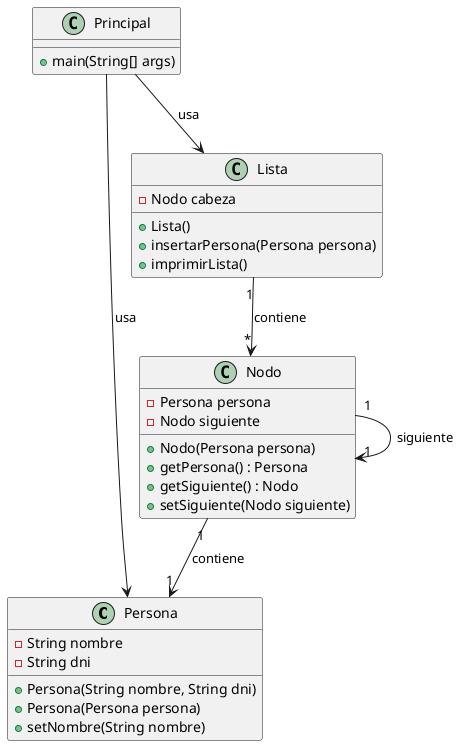@startuml

class Persona {
    - String nombre
    - String dni
    + Persona(String nombre, String dni)
    + Persona(Persona persona)
    + setNombre(String nombre)
}

class Nodo {
    - Persona persona
    - Nodo siguiente
    + Nodo(Persona persona)
    + getPersona() : Persona
    + getSiguiente() : Nodo
    + setSiguiente(Nodo siguiente)
}

class Lista {
    - Nodo cabeza
    + Lista()
    + insertarPersona(Persona persona)
    + imprimirLista()
}

class Principal {
    + main(String[] args)
}

Nodo "1" --> "1" Persona : contiene
Nodo "1" --> "1" Nodo : siguiente
Lista "1" --> "*" Nodo : contiene
Principal --> Persona : usa
Principal --> Lista : usa

@enduml

